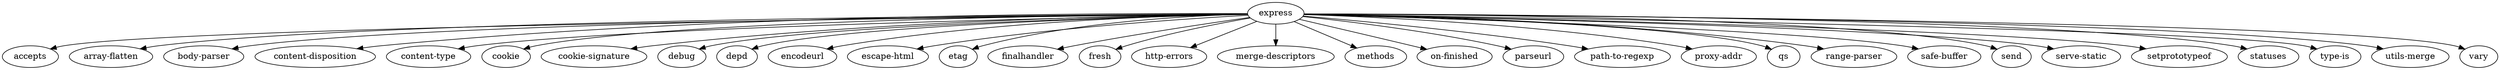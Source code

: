 // {
//   accepts: '~1.3.8',
//   'array-flatten': '1.1.1',
//   'body-parser': '1.20.0',
//   'content-disposition': '0.5.4',
//   'content-type': '~1.0.4',
//   cookie: '0.5.0',
//   'cookie-signature': '1.0.6',
//   debug: '2.6.9',
//   depd: '2.0.0',
//   encodeurl: '~1.0.2',
//   'escape-html': '~1.0.3',
//   etag: '~1.8.1',
//   finalhandler: '1.2.0',
//   fresh: '0.5.2',
//   'http-errors': '2.0.0',
//   'merge-descriptors': '1.0.1',
//   methods: '~1.1.2',
//   'on-finished': '2.4.1',
//   parseurl: '~1.3.3',
//   'path-to-regexp': '0.1.7',
//   'proxy-addr': '~2.0.7',
//   qs: '6.10.3',
//   'range-parser': '~1.2.1',
//   'safe-buffer': '5.2.1',
//   send: '0.18.0',
//   'serve-static': '1.15.0',
//   setprototypeof: '1.2.0',
//   statuses: '2.0.1',
//   'type-is': '~1.6.18',
//   'utils-merge': '1.0.1',
//   vary: '~1.1.2'
// }

digraph{
    express -> accepts;
    express -> "array-flatten";
    express -> "body-parser";
    express -> "content-disposition";
    express -> "content-type";
    express -> cookie;
    express -> "cookie-signature";
    express -> debug;
    express -> depd;
    express -> encodeurl;
    express -> "escape-html";
    express -> etag;
    express -> finalhandler;
    express -> fresh;
    express -> "http-errors";
    express -> "merge-descriptors";
    express -> methods;
    express -> "on-finished";
    express -> parseurl;
    express -> "path-to-regexp";
    express -> "proxy-addr";
    express -> qs;
    express -> "range-parser";
    express -> "safe-buffer";
    express -> send;
    express -> "serve-static";
    express -> setprototypeof;
    express -> statuses;
    express -> "type-is";
    express -> "utils-merge";
    express -> vary;
}